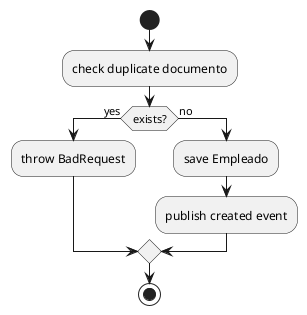 @startuml
start
:check duplicate documento;
if (exists?) then (yes)
  :throw BadRequest;
else (no)
  :save Empleado;
  :publish created event;
endif
stop
@enduml
